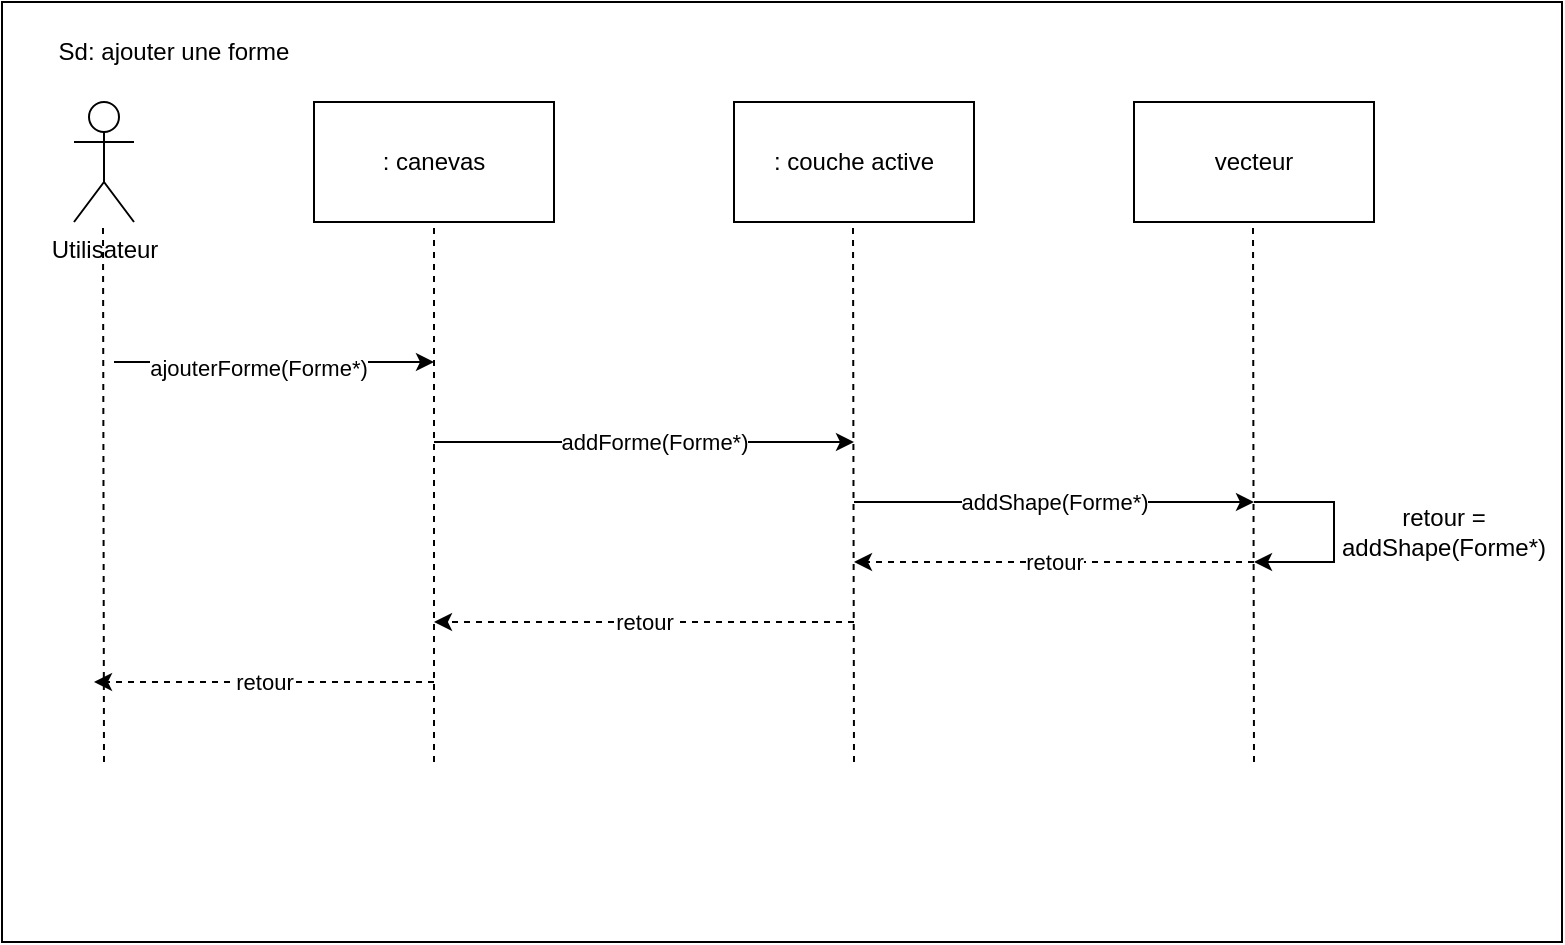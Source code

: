 <mxfile version="22.1.18" type="device" pages="2">
  <diagram name="Page-1" id="JoCV1v6b9VKXfp3kYmqO">
    <mxGraphModel dx="2173" dy="1282" grid="1" gridSize="10" guides="1" tooltips="1" connect="1" arrows="1" fold="1" page="1" pageScale="1" pageWidth="827" pageHeight="1169" math="0" shadow="0">
      <root>
        <mxCell id="0" />
        <mxCell id="1" parent="0" />
        <mxCell id="h1243ZK8ldwVI5dRs_e7-25" value="" style="rounded=0;whiteSpace=wrap;html=1;" vertex="1" parent="1">
          <mxGeometry x="24" y="20" width="780" height="470" as="geometry" />
        </mxCell>
        <mxCell id="h1243ZK8ldwVI5dRs_e7-1" value=": canevas" style="rounded=0;whiteSpace=wrap;html=1;" vertex="1" parent="1">
          <mxGeometry x="180" y="70" width="120" height="60" as="geometry" />
        </mxCell>
        <mxCell id="h1243ZK8ldwVI5dRs_e7-2" value=": couche active" style="rounded=0;whiteSpace=wrap;html=1;" vertex="1" parent="1">
          <mxGeometry x="390" y="70" width="120" height="60" as="geometry" />
        </mxCell>
        <mxCell id="h1243ZK8ldwVI5dRs_e7-3" value="vecteur" style="rounded=0;whiteSpace=wrap;html=1;" vertex="1" parent="1">
          <mxGeometry x="590" y="70" width="120" height="60" as="geometry" />
        </mxCell>
        <mxCell id="h1243ZK8ldwVI5dRs_e7-5" value="" style="endArrow=none;dashed=1;html=1;rounded=0;entryX=0.5;entryY=1;entryDx=0;entryDy=0;" edge="1" parent="1" target="h1243ZK8ldwVI5dRs_e7-1">
          <mxGeometry width="50" height="50" relative="1" as="geometry">
            <mxPoint x="240" y="400" as="sourcePoint" />
            <mxPoint x="265" y="190" as="targetPoint" />
          </mxGeometry>
        </mxCell>
        <mxCell id="h1243ZK8ldwVI5dRs_e7-6" value="" style="endArrow=none;dashed=1;html=1;rounded=0;entryX=0.5;entryY=1;entryDx=0;entryDy=0;" edge="1" parent="1">
          <mxGeometry width="50" height="50" relative="1" as="geometry">
            <mxPoint x="450" y="400" as="sourcePoint" />
            <mxPoint x="449.5" y="130" as="targetPoint" />
          </mxGeometry>
        </mxCell>
        <mxCell id="h1243ZK8ldwVI5dRs_e7-7" value="" style="endArrow=none;dashed=1;html=1;rounded=0;entryX=0.5;entryY=1;entryDx=0;entryDy=0;" edge="1" parent="1">
          <mxGeometry width="50" height="50" relative="1" as="geometry">
            <mxPoint x="650" y="400" as="sourcePoint" />
            <mxPoint x="649.5" y="130" as="targetPoint" />
          </mxGeometry>
        </mxCell>
        <mxCell id="h1243ZK8ldwVI5dRs_e7-8" value="Utilisateur" style="shape=umlActor;verticalLabelPosition=bottom;verticalAlign=top;html=1;outlineConnect=0;" vertex="1" parent="1">
          <mxGeometry x="60" y="70" width="30" height="60" as="geometry" />
        </mxCell>
        <mxCell id="h1243ZK8ldwVI5dRs_e7-9" value="" style="endArrow=none;dashed=1;html=1;rounded=0;entryX=0.5;entryY=1;entryDx=0;entryDy=0;" edge="1" parent="1">
          <mxGeometry width="50" height="50" relative="1" as="geometry">
            <mxPoint x="75" y="400" as="sourcePoint" />
            <mxPoint x="74.5" y="130" as="targetPoint" />
          </mxGeometry>
        </mxCell>
        <mxCell id="h1243ZK8ldwVI5dRs_e7-10" value="" style="endArrow=classic;html=1;rounded=0;" edge="1" parent="1">
          <mxGeometry width="50" height="50" relative="1" as="geometry">
            <mxPoint x="80" y="200" as="sourcePoint" />
            <mxPoint x="240" y="200" as="targetPoint" />
          </mxGeometry>
        </mxCell>
        <mxCell id="h1243ZK8ldwVI5dRs_e7-11" value="ajouterForme(Forme*)" style="edgeLabel;html=1;align=center;verticalAlign=middle;resizable=0;points=[];" vertex="1" connectable="0" parent="h1243ZK8ldwVI5dRs_e7-10">
          <mxGeometry x="-0.1" y="-3" relative="1" as="geometry">
            <mxPoint as="offset" />
          </mxGeometry>
        </mxCell>
        <mxCell id="h1243ZK8ldwVI5dRs_e7-12" value="" style="endArrow=classic;html=1;rounded=0;" edge="1" parent="1">
          <mxGeometry width="50" height="50" relative="1" as="geometry">
            <mxPoint x="240" y="240" as="sourcePoint" />
            <mxPoint x="450" y="240" as="targetPoint" />
          </mxGeometry>
        </mxCell>
        <mxCell id="h1243ZK8ldwVI5dRs_e7-13" value="addForme(Forme*)" style="edgeLabel;html=1;align=center;verticalAlign=middle;resizable=0;points=[];" vertex="1" connectable="0" parent="h1243ZK8ldwVI5dRs_e7-12">
          <mxGeometry x="-0.362" y="2" relative="1" as="geometry">
            <mxPoint x="43" y="2" as="offset" />
          </mxGeometry>
        </mxCell>
        <mxCell id="h1243ZK8ldwVI5dRs_e7-14" value="" style="endArrow=classic;html=1;rounded=0;" edge="1" parent="1">
          <mxGeometry width="50" height="50" relative="1" as="geometry">
            <mxPoint x="450" y="270" as="sourcePoint" />
            <mxPoint x="650" y="270" as="targetPoint" />
          </mxGeometry>
        </mxCell>
        <mxCell id="h1243ZK8ldwVI5dRs_e7-15" value="addShape(Forme*)" style="edgeLabel;html=1;align=center;verticalAlign=middle;resizable=0;points=[];" vertex="1" connectable="0" parent="h1243ZK8ldwVI5dRs_e7-14">
          <mxGeometry x="-0.07" y="2" relative="1" as="geometry">
            <mxPoint x="7" y="2" as="offset" />
          </mxGeometry>
        </mxCell>
        <mxCell id="h1243ZK8ldwVI5dRs_e7-16" value="" style="endArrow=classic;html=1;rounded=0;" edge="1" parent="1">
          <mxGeometry width="50" height="50" relative="1" as="geometry">
            <mxPoint x="650" y="270" as="sourcePoint" />
            <mxPoint x="650" y="300" as="targetPoint" />
            <Array as="points">
              <mxPoint x="690" y="270" />
              <mxPoint x="690" y="300" />
            </Array>
          </mxGeometry>
        </mxCell>
        <mxCell id="h1243ZK8ldwVI5dRs_e7-17" value="retour = addShape(Forme*)" style="text;html=1;strokeColor=none;fillColor=none;align=center;verticalAlign=middle;whiteSpace=wrap;rounded=0;" vertex="1" parent="1">
          <mxGeometry x="690" y="270" width="110" height="30" as="geometry" />
        </mxCell>
        <mxCell id="h1243ZK8ldwVI5dRs_e7-18" value="retour" style="endArrow=classic;html=1;rounded=0;perimeterSpacing=0;dashed=1;" edge="1" parent="1">
          <mxGeometry width="50" height="50" relative="1" as="geometry">
            <mxPoint x="650" y="300" as="sourcePoint" />
            <mxPoint x="450" y="300" as="targetPoint" />
            <mxPoint as="offset" />
          </mxGeometry>
        </mxCell>
        <mxCell id="h1243ZK8ldwVI5dRs_e7-19" value="retour" style="endArrow=classic;html=1;rounded=0;perimeterSpacing=0;dashed=1;" edge="1" parent="1">
          <mxGeometry width="50" height="50" relative="1" as="geometry">
            <mxPoint x="450" y="330" as="sourcePoint" />
            <mxPoint x="240" y="330" as="targetPoint" />
          </mxGeometry>
        </mxCell>
        <mxCell id="h1243ZK8ldwVI5dRs_e7-20" value="retour" style="endArrow=classic;html=1;rounded=0;perimeterSpacing=0;dashed=1;" edge="1" parent="1">
          <mxGeometry width="50" height="50" relative="1" as="geometry">
            <mxPoint x="240" y="360" as="sourcePoint" />
            <mxPoint x="70" y="360" as="targetPoint" />
          </mxGeometry>
        </mxCell>
        <mxCell id="h1243ZK8ldwVI5dRs_e7-26" value="Sd: ajouter une forme" style="text;html=1;strokeColor=none;fillColor=none;align=center;verticalAlign=middle;whiteSpace=wrap;rounded=0;" vertex="1" parent="1">
          <mxGeometry x="40" y="30" width="140" height="30" as="geometry" />
        </mxCell>
      </root>
    </mxGraphModel>
  </diagram>
  <diagram id="3hEdoFxwT7TJmRGUZUus" name="Page-2">
    <mxGraphModel dx="2074" dy="1282" grid="1" gridSize="10" guides="1" tooltips="1" connect="1" arrows="1" fold="1" page="1" pageScale="1" pageWidth="827" pageHeight="1169" math="0" shadow="0">
      <root>
        <mxCell id="0" />
        <mxCell id="1" parent="0" />
      </root>
    </mxGraphModel>
  </diagram>
</mxfile>
